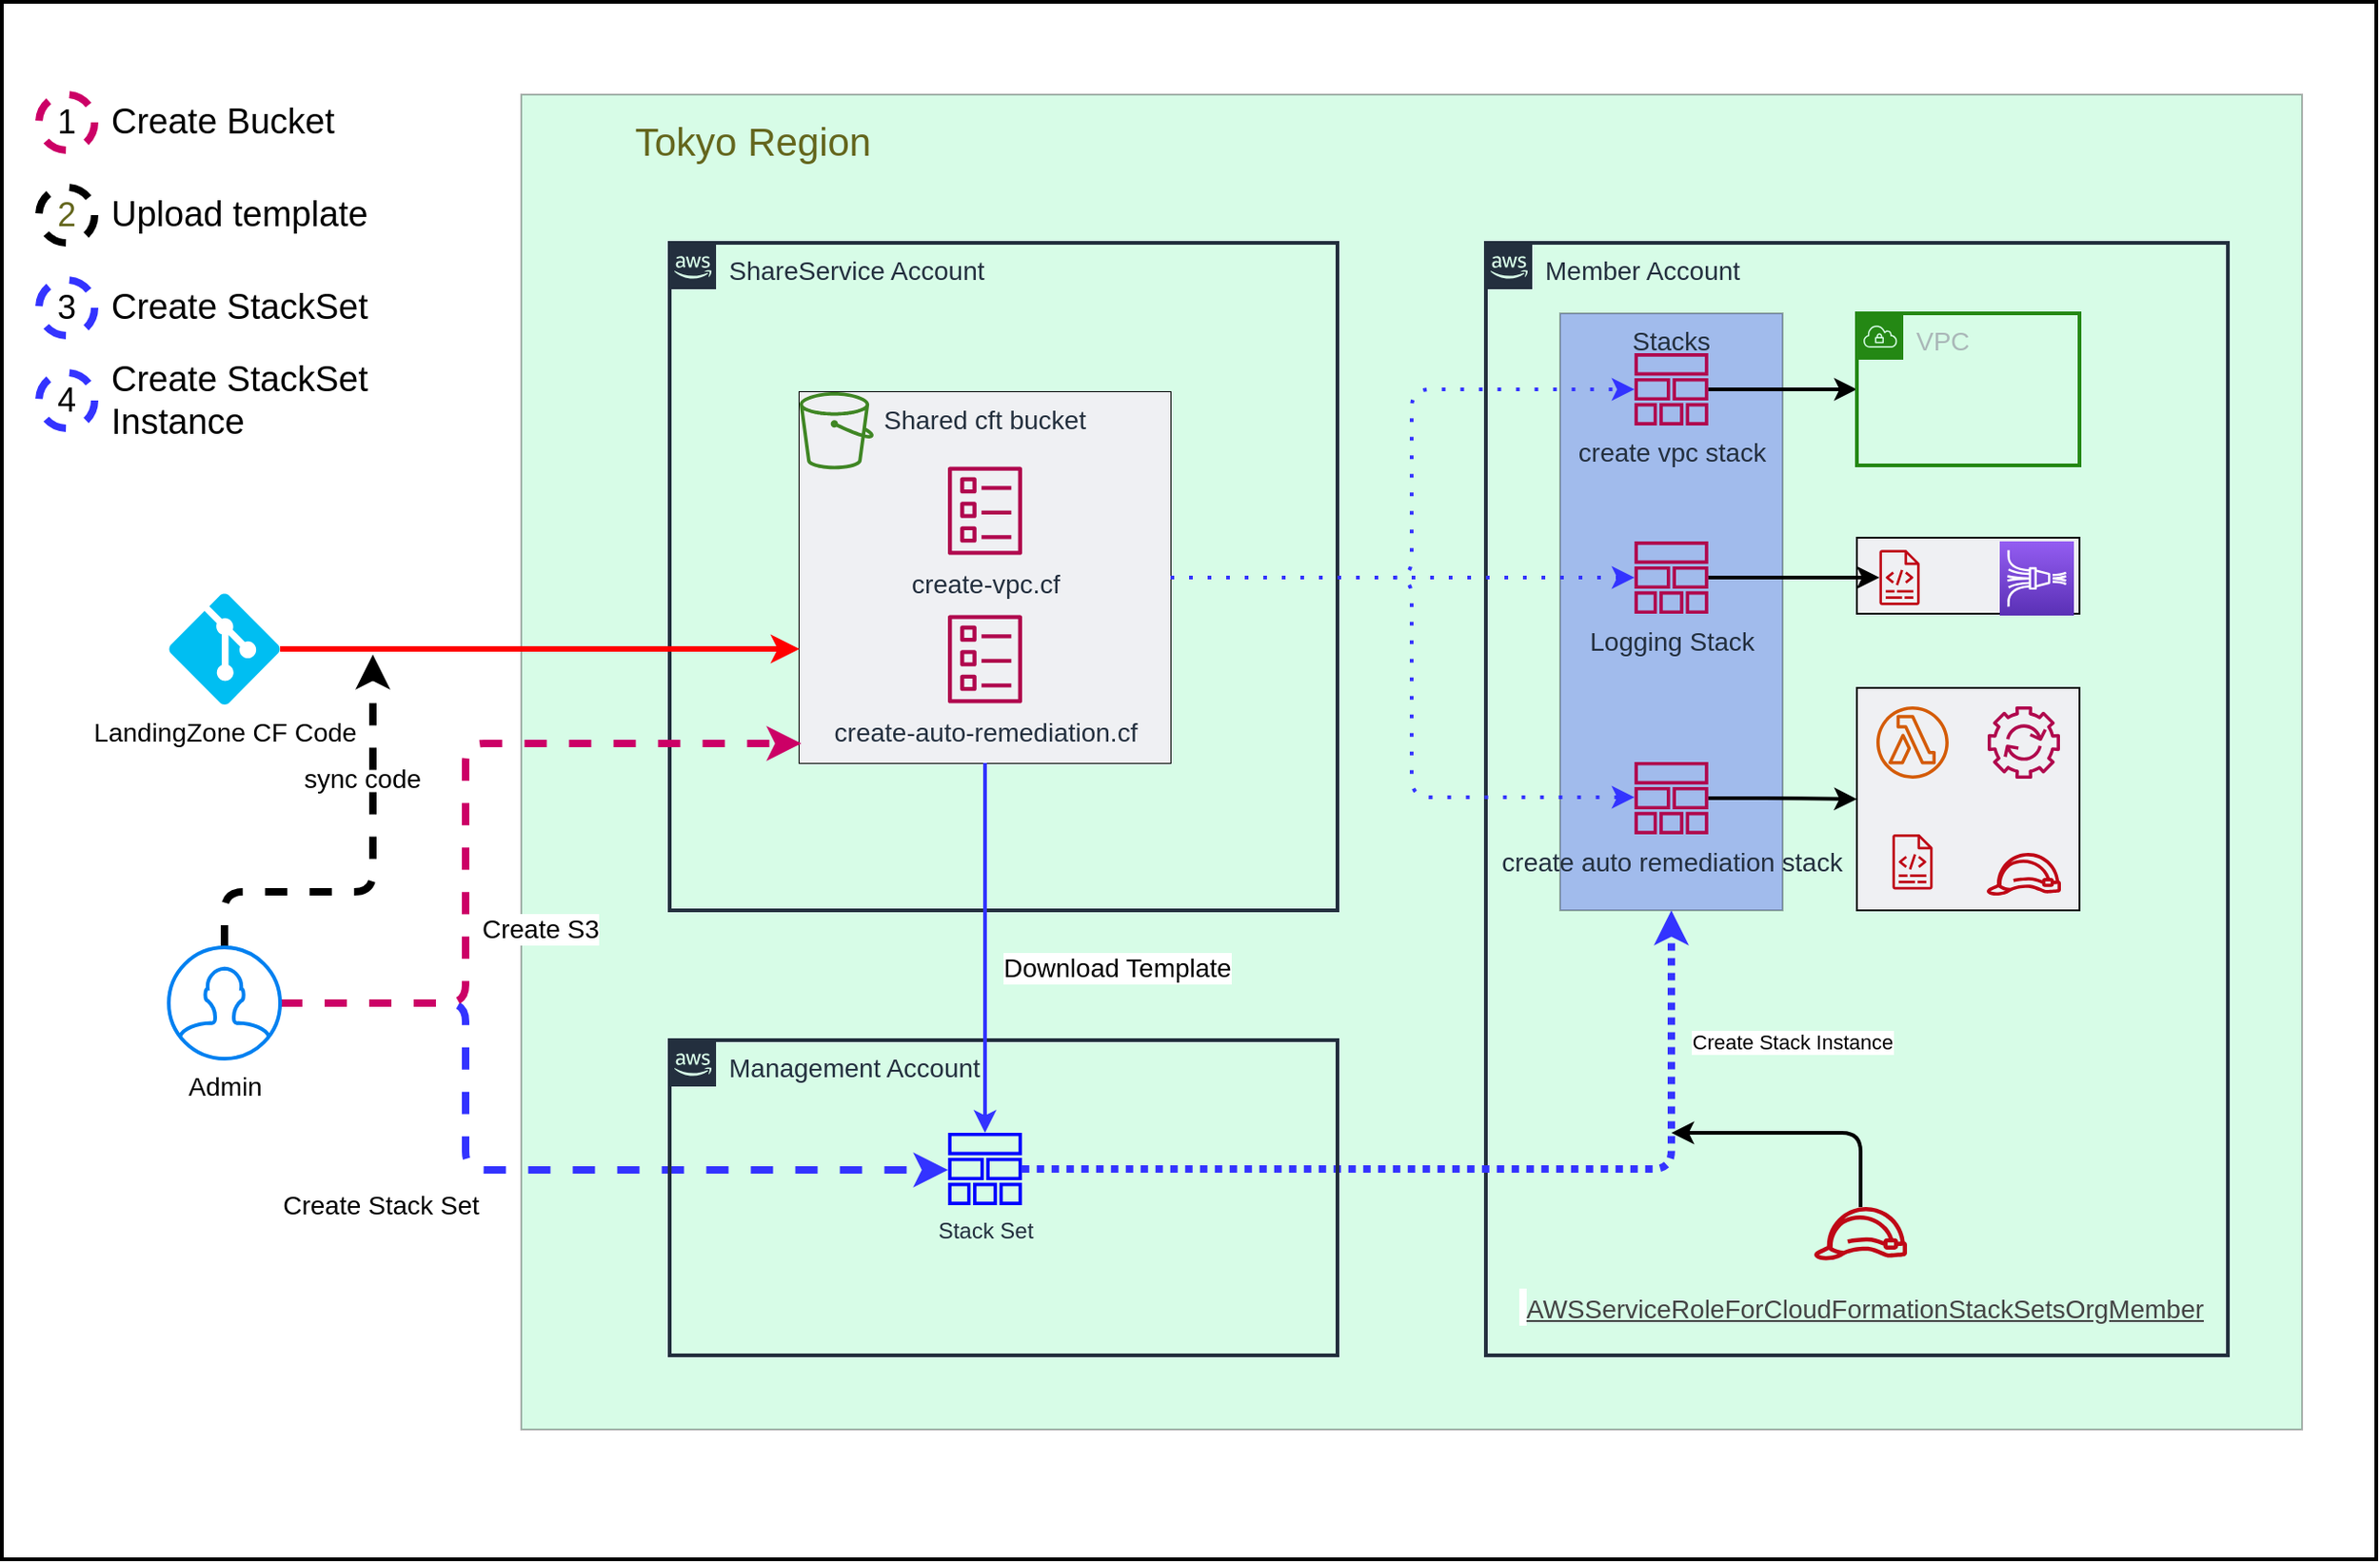 <mxfile version="16.1.0" type="github">
  <diagram id="0ukZKr90bTUuSdiklAe3" name="Page-1">
    <mxGraphModel dx="2820" dy="1129" grid="1" gridSize="10" guides="1" tooltips="1" connect="1" arrows="1" fold="1" page="1" pageScale="1" pageWidth="827" pageHeight="1169" math="0" shadow="0">
      <root>
        <mxCell id="0" />
        <mxCell id="1" parent="0" />
        <mxCell id="g89Bsq32T66uB00S3wTt-89" value="" style="fillColor=default;strokeColor=default;dashed=0;verticalAlign=top;fontStyle=0;fontColor=#232F3D;fontSize=21;gradientColor=none;strokeWidth=2;" parent="1" vertex="1">
          <mxGeometry x="-200" y="230" width="1280" height="840" as="geometry" />
        </mxCell>
        <mxCell id="g89Bsq32T66uB00S3wTt-79" value="" style="fillColor=#7CF3B0;strokeColor=default;dashed=0;verticalAlign=top;fontStyle=0;fontColor=#000000;fontSize=21;opacity=30;" parent="1" vertex="1">
          <mxGeometry x="80" y="280" width="960" height="720" as="geometry" />
        </mxCell>
        <mxCell id="g89Bsq32T66uB00S3wTt-1" value="ShareService Account" style="points=[[0,0],[0.25,0],[0.5,0],[0.75,0],[1,0],[1,0.25],[1,0.5],[1,0.75],[1,1],[0.75,1],[0.5,1],[0.25,1],[0,1],[0,0.75],[0,0.5],[0,0.25]];outlineConnect=0;gradientColor=none;html=1;whiteSpace=wrap;fontSize=14;fontStyle=0;container=1;pointerEvents=0;collapsible=0;recursiveResize=0;shape=mxgraph.aws4.group;grIcon=mxgraph.aws4.group_aws_cloud_alt;strokeColor=#232F3E;fillColor=none;verticalAlign=top;align=left;spacingLeft=30;fontColor=#232F3E;dashed=0;strokeWidth=2;" parent="1" vertex="1">
          <mxGeometry x="160" y="360" width="360" height="360" as="geometry" />
        </mxCell>
        <mxCell id="g89Bsq32T66uB00S3wTt-6" value="" style="group;fontSize=14;strokeColor=default;" parent="g89Bsq32T66uB00S3wTt-1" vertex="1" connectable="0">
          <mxGeometry x="70" y="80.51" width="200" height="200" as="geometry" />
        </mxCell>
        <mxCell id="g89Bsq32T66uB00S3wTt-4" value="Shared cft bucket" style="fillColor=#EFF0F3;strokeColor=none;dashed=0;verticalAlign=top;fontStyle=0;fontColor=#232F3D;fontSize=14;" parent="g89Bsq32T66uB00S3wTt-6" vertex="1">
          <mxGeometry width="200" height="200" as="geometry" />
        </mxCell>
        <mxCell id="g89Bsq32T66uB00S3wTt-2" value="" style="sketch=0;outlineConnect=0;fontColor=#232F3E;gradientColor=none;fillColor=#3F8624;strokeColor=none;dashed=0;verticalLabelPosition=bottom;verticalAlign=top;align=center;html=1;fontSize=14;fontStyle=0;aspect=fixed;pointerEvents=1;shape=mxgraph.aws4.bucket;" parent="g89Bsq32T66uB00S3wTt-6" vertex="1">
          <mxGeometry width="40" height="41.6" as="geometry" />
        </mxCell>
        <mxCell id="g89Bsq32T66uB00S3wTt-3" value="create-vpc.cf" style="sketch=0;outlineConnect=0;fontColor=#232F3E;gradientColor=none;fillColor=#B0084D;strokeColor=none;dashed=0;verticalLabelPosition=bottom;verticalAlign=top;align=center;html=1;fontSize=14;fontStyle=0;aspect=fixed;pointerEvents=1;shape=mxgraph.aws4.template;" parent="g89Bsq32T66uB00S3wTt-6" vertex="1">
          <mxGeometry x="80" y="40" width="40" height="48" as="geometry" />
        </mxCell>
        <mxCell id="g89Bsq32T66uB00S3wTt-5" value="create-auto-remediation.cf" style="sketch=0;outlineConnect=0;fontColor=#232F3E;gradientColor=none;fillColor=#B0084D;strokeColor=none;dashed=0;verticalLabelPosition=bottom;verticalAlign=top;align=center;html=1;fontSize=14;fontStyle=0;aspect=fixed;pointerEvents=1;shape=mxgraph.aws4.template;" parent="g89Bsq32T66uB00S3wTt-6" vertex="1">
          <mxGeometry x="80" y="120" width="40" height="48" as="geometry" />
        </mxCell>
        <mxCell id="g89Bsq32T66uB00S3wTt-8" value="sync code" style="edgeStyle=orthogonalEdgeStyle;rounded=1;orthogonalLoop=1;jettySize=auto;html=1;strokeColor=#FF0000;strokeWidth=3;fontSize=14;labelBackgroundColor=default;" parent="1" source="g89Bsq32T66uB00S3wTt-7" target="g89Bsq32T66uB00S3wTt-4" edge="1">
          <mxGeometry x="-0.689" y="-70" relative="1" as="geometry">
            <Array as="points">
              <mxPoint x="40" y="579" />
              <mxPoint x="40" y="579" />
            </Array>
            <mxPoint as="offset" />
          </mxGeometry>
        </mxCell>
        <mxCell id="g89Bsq32T66uB00S3wTt-7" value="LandingZone CF Code" style="verticalLabelPosition=bottom;html=1;verticalAlign=top;align=center;strokeColor=none;fillColor=#00BEF2;shape=mxgraph.azure.git_repository;aspect=fixed;fontSize=14;" parent="1" vertex="1">
          <mxGeometry x="-110" y="548.97" width="60" height="60" as="geometry" />
        </mxCell>
        <mxCell id="g89Bsq32T66uB00S3wTt-15" value="Member Account" style="points=[[0,0],[0.25,0],[0.5,0],[0.75,0],[1,0],[1,0.25],[1,0.5],[1,0.75],[1,1],[0.75,1],[0.5,1],[0.25,1],[0,1],[0,0.75],[0,0.5],[0,0.25]];outlineConnect=0;gradientColor=none;html=1;whiteSpace=wrap;fontSize=14;fontStyle=0;container=1;pointerEvents=0;collapsible=0;recursiveResize=0;shape=mxgraph.aws4.group;grIcon=mxgraph.aws4.group_aws_cloud_alt;strokeColor=#232F3E;fillColor=none;verticalAlign=top;align=left;spacingLeft=30;fontColor=#232F3E;dashed=0;strokeWidth=2;" parent="1" vertex="1">
          <mxGeometry x="600" y="360" width="400" height="600" as="geometry" />
        </mxCell>
        <mxCell id="g89Bsq32T66uB00S3wTt-44" value="Stacks" style="fillColor=#2727F3;strokeColor=default;dashed=0;verticalAlign=top;fontStyle=0;fontColor=#232F3D;fontSize=14;opacity=30;" parent="g89Bsq32T66uB00S3wTt-15" vertex="1">
          <mxGeometry x="40" y="38" width="120" height="322" as="geometry" />
        </mxCell>
        <mxCell id="g89Bsq32T66uB00S3wTt-39" value="" style="fillColor=#EFF0F3;strokeColor=default;dashed=0;verticalAlign=top;fontStyle=0;fontColor=#232F3D;fontSize=14;" parent="g89Bsq32T66uB00S3wTt-15" vertex="1">
          <mxGeometry x="200" y="159" width="120" height="41" as="geometry" />
        </mxCell>
        <mxCell id="g89Bsq32T66uB00S3wTt-34" value="" style="fillColor=#EFF0F3;strokeColor=default;dashed=0;verticalAlign=top;fontStyle=0;fontColor=#232F3D;fontSize=14;" parent="g89Bsq32T66uB00S3wTt-15" vertex="1">
          <mxGeometry x="200" y="240" width="120" height="120" as="geometry" />
        </mxCell>
        <mxCell id="g89Bsq32T66uB00S3wTt-40" style="edgeStyle=orthogonalEdgeStyle;rounded=1;orthogonalLoop=1;jettySize=auto;html=1;entryX=0;entryY=0.5;entryDx=0;entryDy=0;strokeColor=#000000;strokeWidth=2;fontSize=14;" parent="g89Bsq32T66uB00S3wTt-15" source="g89Bsq32T66uB00S3wTt-21" target="g89Bsq32T66uB00S3wTt-26" edge="1">
          <mxGeometry relative="1" as="geometry" />
        </mxCell>
        <mxCell id="g89Bsq32T66uB00S3wTt-21" value="create vpc stack" style="sketch=0;outlineConnect=0;fontColor=#232F3E;gradientColor=none;fillColor=#B0084D;strokeColor=none;dashed=0;verticalLabelPosition=bottom;verticalAlign=top;align=center;html=1;fontSize=14;fontStyle=0;aspect=fixed;pointerEvents=1;shape=mxgraph.aws4.stack;" parent="g89Bsq32T66uB00S3wTt-15" vertex="1">
          <mxGeometry x="80" y="59.52" width="40" height="38.97" as="geometry" />
        </mxCell>
        <mxCell id="g89Bsq32T66uB00S3wTt-37" style="edgeStyle=orthogonalEdgeStyle;rounded=1;orthogonalLoop=1;jettySize=auto;html=1;entryX=0;entryY=0.5;entryDx=0;entryDy=0;strokeColor=#000000;strokeWidth=2;fontSize=14;" parent="g89Bsq32T66uB00S3wTt-15" source="g89Bsq32T66uB00S3wTt-22" target="g89Bsq32T66uB00S3wTt-34" edge="1">
          <mxGeometry relative="1" as="geometry" />
        </mxCell>
        <mxCell id="g89Bsq32T66uB00S3wTt-22" value="create auto remediation stack" style="sketch=0;outlineConnect=0;fontColor=#232F3E;gradientColor=none;fillColor=#B0084D;strokeColor=none;dashed=0;verticalLabelPosition=bottom;verticalAlign=top;align=center;html=1;fontSize=14;fontStyle=0;aspect=fixed;pointerEvents=1;shape=mxgraph.aws4.stack;" parent="g89Bsq32T66uB00S3wTt-15" vertex="1">
          <mxGeometry x="80" y="280" width="40" height="38.97" as="geometry" />
        </mxCell>
        <mxCell id="g89Bsq32T66uB00S3wTt-26" value="VPC" style="points=[[0,0],[0.25,0],[0.5,0],[0.75,0],[1,0],[1,0.25],[1,0.5],[1,0.75],[1,1],[0.75,1],[0.5,1],[0.25,1],[0,1],[0,0.75],[0,0.5],[0,0.25]];outlineConnect=0;gradientColor=none;html=1;whiteSpace=wrap;fontSize=14;fontStyle=0;container=1;pointerEvents=0;collapsible=0;recursiveResize=0;shape=mxgraph.aws4.group;grIcon=mxgraph.aws4.group_vpc;strokeColor=#248814;fillColor=none;verticalAlign=top;align=left;spacingLeft=30;fontColor=#AAB7B8;dashed=0;strokeWidth=2;" parent="g89Bsq32T66uB00S3wTt-15" vertex="1">
          <mxGeometry x="200" y="38" width="120" height="82" as="geometry" />
        </mxCell>
        <mxCell id="g89Bsq32T66uB00S3wTt-27" value="" style="sketch=0;outlineConnect=0;fontColor=#232F3E;gradientColor=none;fillColor=#D45B07;strokeColor=none;dashed=0;verticalLabelPosition=bottom;verticalAlign=top;align=center;html=1;fontSize=14;fontStyle=0;aspect=fixed;pointerEvents=1;shape=mxgraph.aws4.lambda_function;" parent="g89Bsq32T66uB00S3wTt-15" vertex="1">
          <mxGeometry x="210" y="250" width="40" height="38.97" as="geometry" />
        </mxCell>
        <mxCell id="g89Bsq32T66uB00S3wTt-29" value="" style="sketch=0;outlineConnect=0;fontColor=#232F3E;gradientColor=none;fillColor=#B0084D;strokeColor=none;dashed=0;verticalLabelPosition=bottom;verticalAlign=top;align=center;html=1;fontSize=14;fontStyle=0;aspect=fixed;pointerEvents=1;shape=mxgraph.aws4.automation;" parent="g89Bsq32T66uB00S3wTt-15" vertex="1">
          <mxGeometry x="270" y="250" width="40" height="38.97" as="geometry" />
        </mxCell>
        <mxCell id="g89Bsq32T66uB00S3wTt-38" style="edgeStyle=orthogonalEdgeStyle;rounded=1;orthogonalLoop=1;jettySize=auto;html=1;strokeColor=#000000;strokeWidth=2;fontSize=14;" parent="g89Bsq32T66uB00S3wTt-15" source="g89Bsq32T66uB00S3wTt-32" target="g89Bsq32T66uB00S3wTt-35" edge="1">
          <mxGeometry relative="1" as="geometry" />
        </mxCell>
        <mxCell id="g89Bsq32T66uB00S3wTt-32" value="Logging Stack" style="sketch=0;outlineConnect=0;fontColor=#232F3E;gradientColor=none;fillColor=#B0084D;strokeColor=none;dashed=0;verticalLabelPosition=bottom;verticalAlign=top;align=center;html=1;fontSize=14;fontStyle=0;aspect=fixed;pointerEvents=1;shape=mxgraph.aws4.stack;" parent="g89Bsq32T66uB00S3wTt-15" vertex="1">
          <mxGeometry x="80" y="161.03" width="40" height="38.97" as="geometry" />
        </mxCell>
        <mxCell id="g89Bsq32T66uB00S3wTt-31" value="" style="sketch=0;outlineConnect=0;fontColor=#232F3E;gradientColor=none;fillColor=#BF0816;strokeColor=none;dashed=0;verticalLabelPosition=bottom;verticalAlign=top;align=center;html=1;fontSize=14;fontStyle=0;aspect=fixed;pointerEvents=1;shape=mxgraph.aws4.role;" parent="g89Bsq32T66uB00S3wTt-15" vertex="1">
          <mxGeometry x="270" y="321.03" width="40" height="38.97" as="geometry" />
        </mxCell>
        <mxCell id="g89Bsq32T66uB00S3wTt-33" value="" style="sketch=0;outlineConnect=0;fontColor=#232F3E;gradientColor=none;fillColor=#BF0816;strokeColor=none;dashed=0;verticalLabelPosition=bottom;verticalAlign=top;align=center;html=1;fontSize=14;fontStyle=0;aspect=fixed;pointerEvents=1;shape=mxgraph.aws4.logs;" parent="g89Bsq32T66uB00S3wTt-15" vertex="1">
          <mxGeometry x="210" y="318.97" width="40" height="29.74" as="geometry" />
        </mxCell>
        <mxCell id="g89Bsq32T66uB00S3wTt-35" value="" style="sketch=0;outlineConnect=0;fontColor=#232F3E;gradientColor=none;fillColor=#BF0816;strokeColor=none;dashed=0;verticalLabelPosition=bottom;verticalAlign=top;align=center;html=1;fontSize=14;fontStyle=0;aspect=fixed;pointerEvents=1;shape=mxgraph.aws4.logs;" parent="g89Bsq32T66uB00S3wTt-15" vertex="1">
          <mxGeometry x="203" y="165.64" width="40" height="29.74" as="geometry" />
        </mxCell>
        <mxCell id="g89Bsq32T66uB00S3wTt-36" value="" style="sketch=0;points=[[0,0,0],[0.25,0,0],[0.5,0,0],[0.75,0,0],[1,0,0],[0,1,0],[0.25,1,0],[0.5,1,0],[0.75,1,0],[1,1,0],[0,0.25,0],[0,0.5,0],[0,0.75,0],[1,0.25,0],[1,0.5,0],[1,0.75,0]];outlineConnect=0;fontColor=#232F3E;gradientColor=#945DF2;gradientDirection=north;fillColor=#5A30B5;strokeColor=#ffffff;dashed=0;verticalLabelPosition=bottom;verticalAlign=top;align=center;html=1;fontSize=14;fontStyle=0;aspect=fixed;shape=mxgraph.aws4.resourceIcon;resIcon=mxgraph.aws4.kinesis_data_firehose;" parent="g89Bsq32T66uB00S3wTt-15" vertex="1">
          <mxGeometry x="277" y="161" width="40" height="40" as="geometry" />
        </mxCell>
        <mxCell id="g89Bsq32T66uB00S3wTt-23" style="edgeStyle=orthogonalEdgeStyle;rounded=1;orthogonalLoop=1;jettySize=auto;html=1;strokeColor=#3333FF;strokeWidth=2;fontSize=14;dashed=1;dashPattern=1 4;" parent="1" source="g89Bsq32T66uB00S3wTt-4" target="g89Bsq32T66uB00S3wTt-22" edge="1">
          <mxGeometry relative="1" as="geometry">
            <Array as="points">
              <mxPoint x="560" y="541" />
              <mxPoint x="560" y="659" />
            </Array>
          </mxGeometry>
        </mxCell>
        <mxCell id="g89Bsq32T66uB00S3wTt-24" style="edgeStyle=orthogonalEdgeStyle;rounded=1;orthogonalLoop=1;jettySize=auto;html=1;strokeColor=#3333FF;strokeWidth=2;fontSize=14;dashed=1;dashPattern=1 4;" parent="1" source="g89Bsq32T66uB00S3wTt-4" target="g89Bsq32T66uB00S3wTt-21" edge="1">
          <mxGeometry relative="1" as="geometry">
            <Array as="points">
              <mxPoint x="560" y="541" />
              <mxPoint x="560" y="439" />
            </Array>
          </mxGeometry>
        </mxCell>
        <mxCell id="g89Bsq32T66uB00S3wTt-25" value="Download Template" style="edgeLabel;html=1;align=center;verticalAlign=middle;resizable=0;points=[];fontSize=14;" parent="g89Bsq32T66uB00S3wTt-24" vertex="1" connectable="0">
          <mxGeometry x="-0.594" y="2" relative="1" as="geometry">
            <mxPoint x="-101" y="212" as="offset" />
          </mxGeometry>
        </mxCell>
        <mxCell id="g89Bsq32T66uB00S3wTt-41" style="edgeStyle=orthogonalEdgeStyle;rounded=1;orthogonalLoop=1;jettySize=auto;html=1;strokeColor=#3333FF;strokeWidth=2;fontSize=14;dashed=1;dashPattern=1 4;" parent="1" source="g89Bsq32T66uB00S3wTt-4" target="g89Bsq32T66uB00S3wTt-32" edge="1">
          <mxGeometry relative="1" as="geometry">
            <Array as="points">
              <mxPoint x="500" y="541" />
              <mxPoint x="500" y="541" />
            </Array>
          </mxGeometry>
        </mxCell>
        <mxCell id="g89Bsq32T66uB00S3wTt-45" style="edgeStyle=orthogonalEdgeStyle;rounded=1;orthogonalLoop=1;jettySize=auto;html=1;fontSize=14;strokeColor=#3333FF;strokeWidth=4;dashed=1;" parent="1" source="g89Bsq32T66uB00S3wTt-42" target="tX7fqVU8-ZiYfbRzvG7Q-7" edge="1">
          <mxGeometry relative="1" as="geometry">
            <Array as="points">
              <mxPoint x="50" y="770" />
              <mxPoint x="50" y="860" />
            </Array>
            <mxPoint x="180" y="1080" as="targetPoint" />
          </mxGeometry>
        </mxCell>
        <mxCell id="g89Bsq32T66uB00S3wTt-78" value="Create Stack Set" style="edgeLabel;html=1;align=center;verticalAlign=middle;resizable=0;points=[];fontSize=14;" parent="g89Bsq32T66uB00S3wTt-45" vertex="1" connectable="0">
          <mxGeometry x="0.299" y="1" relative="1" as="geometry">
            <mxPoint x="-149" y="20" as="offset" />
          </mxGeometry>
        </mxCell>
        <mxCell id="g89Bsq32T66uB00S3wTt-73" style="edgeStyle=orthogonalEdgeStyle;rounded=1;orthogonalLoop=1;jettySize=auto;html=1;entryX=0.5;entryY=1;entryDx=0;entryDy=0;fontSize=14;strokeColor=#3333FF;strokeWidth=4;dashed=1;dashPattern=1 1;" parent="1" source="tX7fqVU8-ZiYfbRzvG7Q-7" target="g89Bsq32T66uB00S3wTt-44" edge="1">
          <mxGeometry relative="1" as="geometry">
            <mxPoint x="30" y="845" as="sourcePoint" />
            <Array as="points">
              <mxPoint x="700" y="860" />
            </Array>
            <mxPoint x="640" y="835" as="targetPoint" />
          </mxGeometry>
        </mxCell>
        <mxCell id="tX7fqVU8-ZiYfbRzvG7Q-8" value="Create Stack Instance" style="edgeLabel;html=1;align=center;verticalAlign=middle;resizable=0;points=[];" vertex="1" connectable="0" parent="g89Bsq32T66uB00S3wTt-73">
          <mxGeometry x="-0.12" y="-3" relative="1" as="geometry">
            <mxPoint x="199" y="-72" as="offset" />
          </mxGeometry>
        </mxCell>
        <mxCell id="g89Bsq32T66uB00S3wTt-91" style="edgeStyle=orthogonalEdgeStyle;rounded=1;orthogonalLoop=1;jettySize=auto;html=1;labelBackgroundColor=default;fontSize=21;fontColor=#64661D;strokeColor=#000000;strokeWidth=4;dashed=1;" parent="1" source="g89Bsq32T66uB00S3wTt-42" edge="1">
          <mxGeometry relative="1" as="geometry">
            <mxPoint y="582" as="targetPoint" />
            <Array as="points">
              <mxPoint x="-80" y="710" />
              <mxPoint y="710" />
              <mxPoint y="582" />
            </Array>
          </mxGeometry>
        </mxCell>
        <mxCell id="tX7fqVU8-ZiYfbRzvG7Q-9" style="edgeStyle=orthogonalEdgeStyle;rounded=1;orthogonalLoop=1;jettySize=auto;html=1;fontSize=14;strokeColor=#CC0066;strokeWidth=4;dashed=1;" edge="1" parent="1" source="g89Bsq32T66uB00S3wTt-42">
          <mxGeometry relative="1" as="geometry">
            <mxPoint x="231" y="630" as="targetPoint" />
            <Array as="points">
              <mxPoint x="50" y="770" />
              <mxPoint x="50" y="630" />
              <mxPoint x="231" y="630" />
            </Array>
          </mxGeometry>
        </mxCell>
        <mxCell id="g89Bsq32T66uB00S3wTt-42" value="Admin" style="html=1;verticalLabelPosition=bottom;align=center;labelBackgroundColor=#ffffff;verticalAlign=top;strokeWidth=2;strokeColor=#0080F0;shadow=0;dashed=0;shape=mxgraph.ios7.icons.user;fontSize=14;" parent="1" vertex="1">
          <mxGeometry x="-110" y="740" width="60" height="60" as="geometry" />
        </mxCell>
        <mxCell id="g89Bsq32T66uB00S3wTt-87" value="Tokyo Region" style="text;html=1;strokeColor=none;fillColor=none;align=center;verticalAlign=middle;whiteSpace=wrap;rounded=0;fontSize=21;fontColor=#64661D;opacity=10;" parent="1" vertex="1">
          <mxGeometry x="120" y="290" width="170" height="30" as="geometry" />
        </mxCell>
        <mxCell id="tX7fqVU8-ZiYfbRzvG7Q-1" value="Management Account" style="points=[[0,0],[0.25,0],[0.5,0],[0.75,0],[1,0],[1,0.25],[1,0.5],[1,0.75],[1,1],[0.75,1],[0.5,1],[0.25,1],[0,1],[0,0.75],[0,0.5],[0,0.25]];outlineConnect=0;gradientColor=none;html=1;whiteSpace=wrap;fontSize=14;fontStyle=0;container=1;pointerEvents=0;collapsible=0;recursiveResize=0;shape=mxgraph.aws4.group;grIcon=mxgraph.aws4.group_aws_cloud_alt;strokeColor=#232F3E;fillColor=none;verticalAlign=top;align=left;spacingLeft=30;fontColor=#232F3E;dashed=0;strokeWidth=2;" vertex="1" parent="1">
          <mxGeometry x="160" y="790" width="360" height="170" as="geometry" />
        </mxCell>
        <mxCell id="tX7fqVU8-ZiYfbRzvG7Q-7" value="Stack Set" style="sketch=0;outlineConnect=0;fontColor=#232F3E;gradientColor=none;fillColor=#0000FF;strokeColor=none;dashed=0;verticalLabelPosition=bottom;verticalAlign=top;align=center;html=1;fontSize=12;fontStyle=0;aspect=fixed;pointerEvents=1;shape=mxgraph.aws4.stack;" vertex="1" parent="tX7fqVU8-ZiYfbRzvG7Q-1">
          <mxGeometry x="150" y="50" width="40" height="38.97" as="geometry" />
        </mxCell>
        <mxCell id="tX7fqVU8-ZiYfbRzvG7Q-10" value="Create S3" style="edgeLabel;html=1;align=center;verticalAlign=middle;resizable=0;points=[];fontSize=14;" vertex="1" connectable="0" parent="1">
          <mxGeometry x="90" y="730" as="geometry" />
        </mxCell>
        <mxCell id="tX7fqVU8-ZiYfbRzvG7Q-11" style="edgeStyle=orthogonalEdgeStyle;rounded=1;orthogonalLoop=1;jettySize=auto;html=1;strokeColor=#3333FF;strokeWidth=2;" edge="1" parent="1" source="g89Bsq32T66uB00S3wTt-4" target="tX7fqVU8-ZiYfbRzvG7Q-7">
          <mxGeometry relative="1" as="geometry" />
        </mxCell>
        <mxCell id="tX7fqVU8-ZiYfbRzvG7Q-12" value="1" style="ellipse;whiteSpace=wrap;html=1;aspect=fixed;fillColor=default;fontSize=18;labelBackgroundColor=default;endArrow=classic;rounded=1;strokeColor=#CC0066;strokeWidth=4;dashed=1;" vertex="1" parent="1">
          <mxGeometry x="-180" y="280" width="30" height="30" as="geometry" />
        </mxCell>
        <mxCell id="tX7fqVU8-ZiYfbRzvG7Q-13" value="2" style="ellipse;whiteSpace=wrap;html=1;aspect=fixed;fillColor=default;fontSize=18;labelBackgroundColor=default;endArrow=classic;rounded=1;strokeColor=#000000;fontColor=#64661D;strokeWidth=4;dashed=1;" vertex="1" parent="1">
          <mxGeometry x="-180" y="330" width="30" height="30" as="geometry" />
        </mxCell>
        <mxCell id="tX7fqVU8-ZiYfbRzvG7Q-14" value="3" style="ellipse;whiteSpace=wrap;html=1;aspect=fixed;fillColor=default;fontSize=18;labelBackgroundColor=default;endArrow=classic;rounded=1;strokeColor=#3333FF;strokeWidth=4;dashed=1;" vertex="1" parent="1">
          <mxGeometry x="-180" y="380" width="30" height="30" as="geometry" />
        </mxCell>
        <mxCell id="tX7fqVU8-ZiYfbRzvG7Q-15" value="Create Bucket" style="text;html=1;strokeColor=none;fillColor=none;align=left;verticalAlign=middle;whiteSpace=wrap;rounded=0;fontSize=19;" vertex="1" parent="1">
          <mxGeometry x="-143" y="280" width="150" height="30" as="geometry" />
        </mxCell>
        <mxCell id="tX7fqVU8-ZiYfbRzvG7Q-16" value="Upload template" style="text;html=1;strokeColor=none;fillColor=none;align=left;verticalAlign=middle;whiteSpace=wrap;rounded=0;fontSize=19;" vertex="1" parent="1">
          <mxGeometry x="-143" y="330" width="150" height="30" as="geometry" />
        </mxCell>
        <mxCell id="tX7fqVU8-ZiYfbRzvG7Q-17" value="Create StackSet" style="text;html=1;strokeColor=none;fillColor=none;align=left;verticalAlign=middle;whiteSpace=wrap;rounded=0;fontSize=19;" vertex="1" parent="1">
          <mxGeometry x="-143" y="380" width="150" height="30" as="geometry" />
        </mxCell>
        <mxCell id="tX7fqVU8-ZiYfbRzvG7Q-18" value="4" style="ellipse;whiteSpace=wrap;html=1;aspect=fixed;fillColor=default;fontSize=18;labelBackgroundColor=default;endArrow=classic;rounded=1;strokeColor=#3333FF;strokeWidth=4;dashed=1;" vertex="1" parent="1">
          <mxGeometry x="-180" y="430" width="30" height="30" as="geometry" />
        </mxCell>
        <mxCell id="tX7fqVU8-ZiYfbRzvG7Q-19" value="Create StackSet Instance" style="text;html=1;strokeColor=none;fillColor=none;align=left;verticalAlign=middle;whiteSpace=wrap;rounded=0;fontSize=19;" vertex="1" parent="1">
          <mxGeometry x="-143" y="430" width="150" height="30" as="geometry" />
        </mxCell>
        <mxCell id="tX7fqVU8-ZiYfbRzvG7Q-21" style="edgeStyle=orthogonalEdgeStyle;rounded=1;orthogonalLoop=1;jettySize=auto;html=1;fontSize=19;strokeColor=#000000;strokeWidth=2;" edge="1" parent="1" source="tX7fqVU8-ZiYfbRzvG7Q-20">
          <mxGeometry relative="1" as="geometry">
            <mxPoint x="700" y="840" as="targetPoint" />
            <Array as="points">
              <mxPoint x="802" y="840" />
            </Array>
          </mxGeometry>
        </mxCell>
        <mxCell id="tX7fqVU8-ZiYfbRzvG7Q-20" value="&lt;span style=&quot;color: rgb(68 , 68 , 68) ; font-family: &amp;#34;helvetica neue&amp;#34; , &amp;#34;roboto&amp;#34; , &amp;#34;arial&amp;#34; , sans-serif ; background-color: rgb(255 , 255 , 255)&quot;&gt;&lt;span class=&quot;Apple-converted-space&quot;&gt;&amp;nbsp;&lt;/span&gt;&lt;/span&gt;&lt;a class=&quot;awsui-breadcrumb-link&quot; href=&quot;https://console.aws.amazon.com/iam/home#/roles/AWSServiceRoleForCloudFormationStackSetsOrgMember&quot; style=&quot;color: rgb(68 , 68 , 68) ; background-color: transparent ; box-sizing: border-box&quot;&gt;AWSServiceRoleForCloudFormationStackSetsOrgMember&lt;/a&gt;" style="sketch=0;outlineConnect=0;fontColor=#232F3E;gradientColor=none;fillColor=#BF0816;strokeColor=none;dashed=0;verticalLabelPosition=bottom;verticalAlign=top;align=center;html=1;fontSize=14;fontStyle=0;aspect=fixed;pointerEvents=1;shape=mxgraph.aws4.role;" vertex="1" parent="1">
          <mxGeometry x="777" y="870" width="50" height="48.71" as="geometry" />
        </mxCell>
      </root>
    </mxGraphModel>
  </diagram>
</mxfile>

